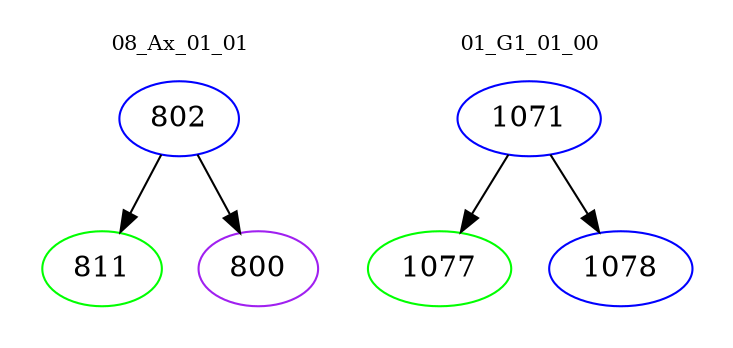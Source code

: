 digraph{
subgraph cluster_0 {
color = white
label = "08_Ax_01_01";
fontsize=10;
T0_802 [label="802", color="blue"]
T0_802 -> T0_811 [color="black"]
T0_811 [label="811", color="green"]
T0_802 -> T0_800 [color="black"]
T0_800 [label="800", color="purple"]
}
subgraph cluster_1 {
color = white
label = "01_G1_01_00";
fontsize=10;
T1_1071 [label="1071", color="blue"]
T1_1071 -> T1_1077 [color="black"]
T1_1077 [label="1077", color="green"]
T1_1071 -> T1_1078 [color="black"]
T1_1078 [label="1078", color="blue"]
}
}
